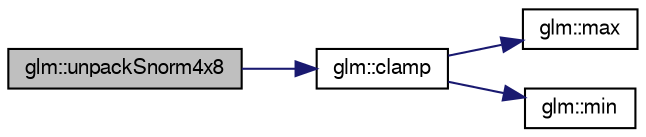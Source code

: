 digraph G
{
  bgcolor="transparent";
  edge [fontname="FreeSans",fontsize=10,labelfontname="FreeSans",labelfontsize=10];
  node [fontname="FreeSans",fontsize=10,shape=record];
  rankdir=LR;
  Node1 [label="glm::unpackSnorm4x8",height=0.2,width=0.4,color="black", fillcolor="grey75", style="filled" fontcolor="black"];
  Node1 -> Node2 [color="midnightblue",fontsize=10,style="solid"];
  Node2 [label="glm::clamp",height=0.2,width=0.4,color="black",URL="$group__core__func__common.html#g8b4808983e20c4c74b20e0a025787ab4"];
  Node2 -> Node3 [color="midnightblue",fontsize=10,style="solid"];
  Node3 [label="glm::max",height=0.2,width=0.4,color="black",URL="$group__core__func__common.html#g4e4d7b280fec55e5dfeb1367a1a2597d"];
  Node2 -> Node4 [color="midnightblue",fontsize=10,style="solid"];
  Node4 [label="glm::min",height=0.2,width=0.4,color="black",URL="$group__core__func__common.html#g7c4425eacc9498bb2ab8a7cfd662cd69"];
}
